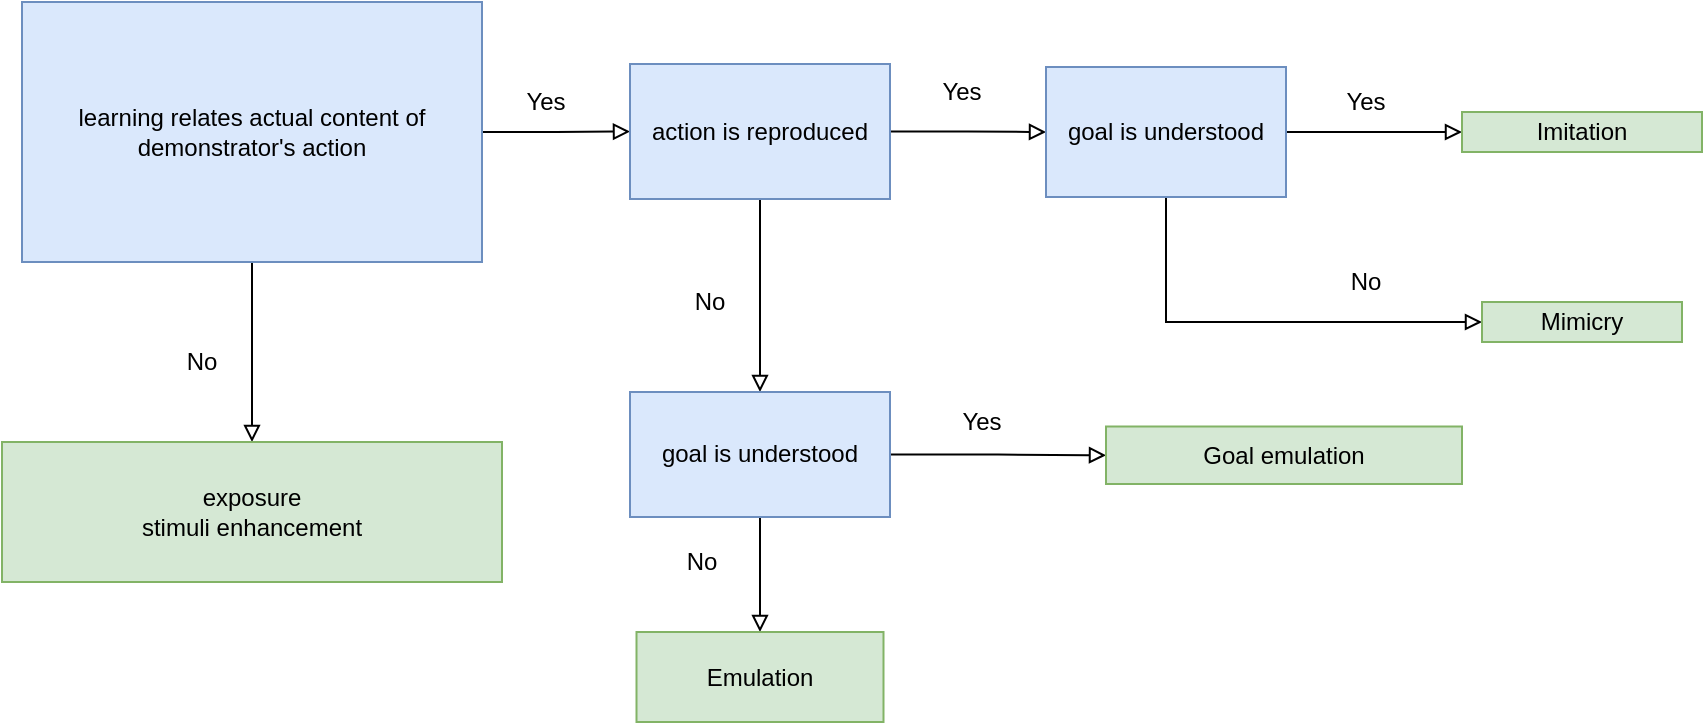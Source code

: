 <mxfile version="15.3.7" type="device"><diagram id="Vj_CIvCXU_T3fANkLiqR" name="Page-1"><mxGraphModel dx="1422" dy="764" grid="1" gridSize="10" guides="1" tooltips="1" connect="1" arrows="1" fold="1" page="1" pageScale="1" pageWidth="850" pageHeight="1100" math="0" shadow="0"><root><mxCell id="0"/><mxCell id="1" parent="0"/><mxCell id="vlUKy93vXlmPEkJKj3an-4" style="edgeStyle=orthogonalEdgeStyle;rounded=0;orthogonalLoop=1;jettySize=auto;html=1;exitX=0.5;exitY=1;exitDx=0;exitDy=0;entryX=0.5;entryY=0;entryDx=0;entryDy=0;endArrow=block;endFill=0;" edge="1" parent="1" source="vlUKy93vXlmPEkJKj3an-2" target="vlUKy93vXlmPEkJKj3an-8"><mxGeometry relative="1" as="geometry"><mxPoint x="140" y="190" as="targetPoint"/></mxGeometry></mxCell><mxCell id="vlUKy93vXlmPEkJKj3an-6" style="edgeStyle=orthogonalEdgeStyle;rounded=0;orthogonalLoop=1;jettySize=auto;html=1;exitX=1;exitY=0.5;exitDx=0;exitDy=0;entryX=0;entryY=0.5;entryDx=0;entryDy=0;endArrow=block;endFill=0;" edge="1" parent="1" source="vlUKy93vXlmPEkJKj3an-2" target="vlUKy93vXlmPEkJKj3an-7"><mxGeometry relative="1" as="geometry"><mxPoint x="260" y="100" as="targetPoint"/></mxGeometry></mxCell><mxCell id="vlUKy93vXlmPEkJKj3an-2" value="learning relates actual content of demonstrator's action" style="square;whiteSpace=wrap;html=1;fillColor=#dae8fc;strokeColor=#6c8ebf;" vertex="1" parent="1"><mxGeometry x="10" y="50" width="230" height="130" as="geometry"/></mxCell><mxCell id="vlUKy93vXlmPEkJKj3an-10" style="edgeStyle=orthogonalEdgeStyle;rounded=0;orthogonalLoop=1;jettySize=auto;html=1;exitX=0.5;exitY=1;exitDx=0;exitDy=0;entryX=0.5;entryY=0;entryDx=0;entryDy=0;endArrow=block;endFill=0;" edge="1" parent="1" source="vlUKy93vXlmPEkJKj3an-7" target="vlUKy93vXlmPEkJKj3an-11"><mxGeometry relative="1" as="geometry"><mxPoint x="294" y="250" as="targetPoint"/></mxGeometry></mxCell><mxCell id="vlUKy93vXlmPEkJKj3an-14" style="edgeStyle=orthogonalEdgeStyle;rounded=0;orthogonalLoop=1;jettySize=auto;html=1;exitX=1;exitY=0.5;exitDx=0;exitDy=0;entryX=0;entryY=0.5;entryDx=0;entryDy=0;endArrow=block;endFill=0;" edge="1" parent="1" source="vlUKy93vXlmPEkJKj3an-7" target="vlUKy93vXlmPEkJKj3an-12"><mxGeometry relative="1" as="geometry"/></mxCell><mxCell id="vlUKy93vXlmPEkJKj3an-7" value="action is reproduced" style="square;whiteSpace=wrap;html=1;fillColor=#dae8fc;strokeColor=#6c8ebf;" vertex="1" parent="1"><mxGeometry x="314" y="81" width="130" height="67.5" as="geometry"/></mxCell><mxCell id="vlUKy93vXlmPEkJKj3an-8" value="&lt;div&gt;exposure&lt;/div&gt;&lt;div&gt;stimuli enhancement&lt;br&gt;&lt;/div&gt;" style="text;html=1;strokeColor=#82b366;fillColor=#d5e8d4;align=center;verticalAlign=middle;whiteSpace=wrap;rounded=0;" vertex="1" parent="1"><mxGeometry y="270" width="250" height="70" as="geometry"/></mxCell><mxCell id="vlUKy93vXlmPEkJKj3an-23" style="edgeStyle=orthogonalEdgeStyle;rounded=0;orthogonalLoop=1;jettySize=auto;html=1;exitX=0.5;exitY=1;exitDx=0;exitDy=0;entryX=0.5;entryY=0;entryDx=0;entryDy=0;endArrow=block;endFill=0;" edge="1" parent="1" source="vlUKy93vXlmPEkJKj3an-11" target="vlUKy93vXlmPEkJKj3an-19"><mxGeometry relative="1" as="geometry"/></mxCell><mxCell id="vlUKy93vXlmPEkJKj3an-26" style="edgeStyle=orthogonalEdgeStyle;rounded=0;orthogonalLoop=1;jettySize=auto;html=1;exitX=1;exitY=0.5;exitDx=0;exitDy=0;entryX=0;entryY=0.5;entryDx=0;entryDy=0;endArrow=block;endFill=0;" edge="1" parent="1" source="vlUKy93vXlmPEkJKj3an-11" target="vlUKy93vXlmPEkJKj3an-20"><mxGeometry relative="1" as="geometry"/></mxCell><mxCell id="vlUKy93vXlmPEkJKj3an-11" value="goal is understood" style="square;whiteSpace=wrap;html=1;fillColor=#dae8fc;strokeColor=#6c8ebf;" vertex="1" parent="1"><mxGeometry x="314" y="245" width="130" height="62.5" as="geometry"/></mxCell><mxCell id="vlUKy93vXlmPEkJKj3an-30" style="edgeStyle=orthogonalEdgeStyle;rounded=0;orthogonalLoop=1;jettySize=auto;html=1;exitX=1;exitY=0.5;exitDx=0;exitDy=0;entryX=0;entryY=0.5;entryDx=0;entryDy=0;endArrow=block;endFill=0;" edge="1" parent="1" source="vlUKy93vXlmPEkJKj3an-12" target="vlUKy93vXlmPEkJKj3an-15"><mxGeometry relative="1" as="geometry"/></mxCell><mxCell id="vlUKy93vXlmPEkJKj3an-33" style="edgeStyle=orthogonalEdgeStyle;rounded=0;orthogonalLoop=1;jettySize=auto;html=1;exitX=0.5;exitY=1;exitDx=0;exitDy=0;entryX=0;entryY=0.5;entryDx=0;entryDy=0;endArrow=block;endFill=0;" edge="1" parent="1" source="vlUKy93vXlmPEkJKj3an-12" target="vlUKy93vXlmPEkJKj3an-16"><mxGeometry relative="1" as="geometry"/></mxCell><mxCell id="vlUKy93vXlmPEkJKj3an-12" value="goal is understood" style="square;whiteSpace=wrap;html=1;fillColor=#dae8fc;strokeColor=#6c8ebf;" vertex="1" parent="1"><mxGeometry x="522" y="82.5" width="120" height="65" as="geometry"/></mxCell><mxCell id="vlUKy93vXlmPEkJKj3an-13" value="No" style="text;html=1;strokeColor=none;fillColor=none;align=center;verticalAlign=middle;whiteSpace=wrap;rounded=0;" vertex="1" parent="1"><mxGeometry x="80" y="220" width="40" height="20" as="geometry"/></mxCell><mxCell id="vlUKy93vXlmPEkJKj3an-15" value="Imitation" style="text;html=1;strokeColor=#82b366;fillColor=#d5e8d4;align=center;verticalAlign=middle;whiteSpace=wrap;rounded=0;" vertex="1" parent="1"><mxGeometry x="730" y="105" width="120" height="20" as="geometry"/></mxCell><mxCell id="vlUKy93vXlmPEkJKj3an-16" value="Mimicry" style="text;html=1;strokeColor=#82b366;fillColor=#d5e8d4;align=center;verticalAlign=middle;whiteSpace=wrap;rounded=0;" vertex="1" parent="1"><mxGeometry x="740" y="200" width="100" height="20" as="geometry"/></mxCell><mxCell id="vlUKy93vXlmPEkJKj3an-19" value="Emulation" style="text;html=1;strokeColor=#82b366;fillColor=#d5e8d4;align=center;verticalAlign=middle;whiteSpace=wrap;rounded=0;" vertex="1" parent="1"><mxGeometry x="317.25" y="365" width="123.5" height="45" as="geometry"/></mxCell><mxCell id="vlUKy93vXlmPEkJKj3an-20" value="Goal emulation" style="text;html=1;strokeColor=#82b366;fillColor=#d5e8d4;align=center;verticalAlign=middle;whiteSpace=wrap;rounded=0;" vertex="1" parent="1"><mxGeometry x="552" y="262.25" width="178" height="28.75" as="geometry"/></mxCell><mxCell id="vlUKy93vXlmPEkJKj3an-21" value="No" style="text;html=1;strokeColor=none;fillColor=none;align=center;verticalAlign=middle;whiteSpace=wrap;rounded=0;" vertex="1" parent="1"><mxGeometry x="334" y="190" width="40" height="20" as="geometry"/></mxCell><mxCell id="vlUKy93vXlmPEkJKj3an-24" value="Yes" style="text;html=1;strokeColor=none;fillColor=none;align=center;verticalAlign=middle;whiteSpace=wrap;rounded=0;" vertex="1" parent="1"><mxGeometry x="470" y="250" width="40" height="20" as="geometry"/></mxCell><mxCell id="vlUKy93vXlmPEkJKj3an-27" value="No" style="text;html=1;strokeColor=none;fillColor=none;align=center;verticalAlign=middle;whiteSpace=wrap;rounded=0;" vertex="1" parent="1"><mxGeometry x="330" y="320" width="40" height="20" as="geometry"/></mxCell><mxCell id="vlUKy93vXlmPEkJKj3an-28" value="Yes" style="text;html=1;strokeColor=none;fillColor=none;align=center;verticalAlign=middle;whiteSpace=wrap;rounded=0;" vertex="1" parent="1"><mxGeometry x="252" y="90" width="40" height="20" as="geometry"/></mxCell><mxCell id="vlUKy93vXlmPEkJKj3an-29" value="Yes" style="text;html=1;strokeColor=none;fillColor=none;align=center;verticalAlign=middle;whiteSpace=wrap;rounded=0;" vertex="1" parent="1"><mxGeometry x="460" y="85" width="40" height="20" as="geometry"/></mxCell><mxCell id="vlUKy93vXlmPEkJKj3an-31" value="Yes" style="text;html=1;strokeColor=none;fillColor=none;align=center;verticalAlign=middle;whiteSpace=wrap;rounded=0;" vertex="1" parent="1"><mxGeometry x="662" y="90" width="40" height="20" as="geometry"/></mxCell><mxCell id="vlUKy93vXlmPEkJKj3an-34" value="No" style="text;html=1;strokeColor=none;fillColor=none;align=center;verticalAlign=middle;whiteSpace=wrap;rounded=0;" vertex="1" parent="1"><mxGeometry x="662" y="180" width="40" height="20" as="geometry"/></mxCell></root></mxGraphModel></diagram></mxfile>